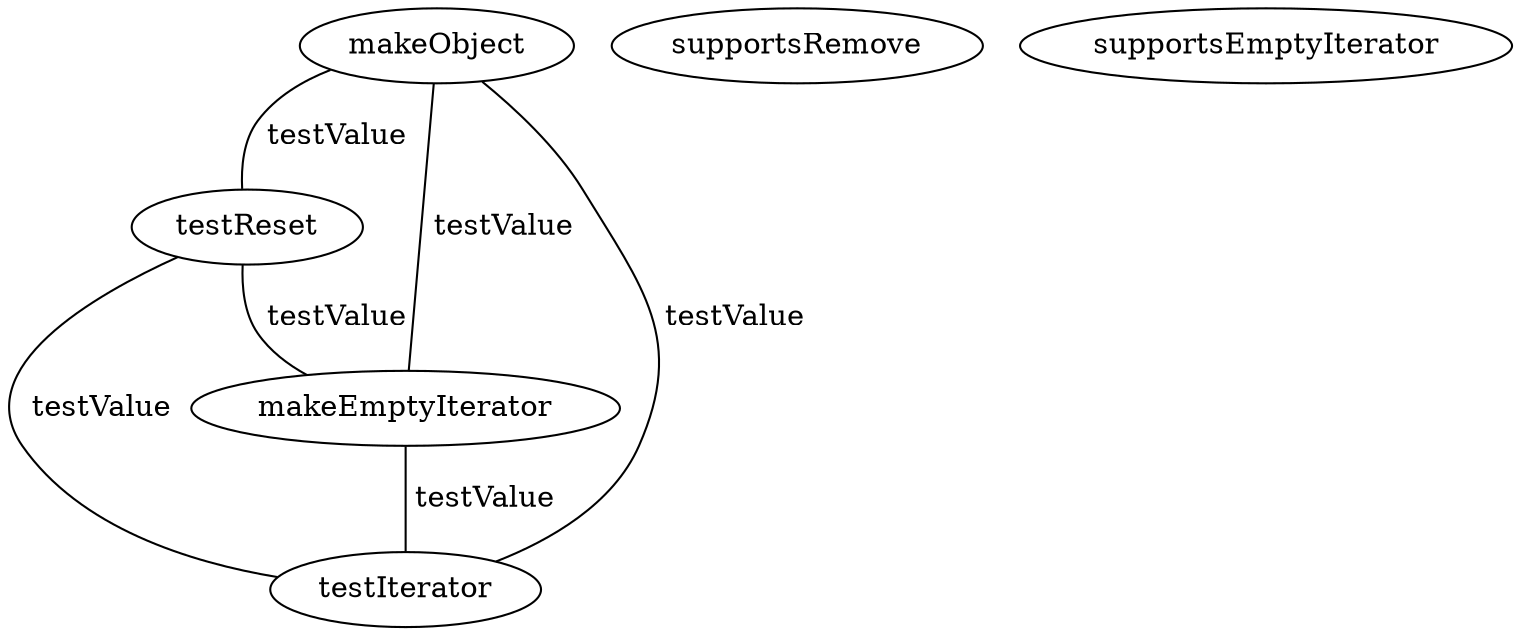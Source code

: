 digraph G {
makeObject;
testReset;
supportsRemove;
makeEmptyIterator;
supportsEmptyIterator;
testIterator;
makeObject -> testReset [label=" testValue", dir=none];
makeObject -> makeEmptyIterator [label=" testValue", dir=none];
makeObject -> testIterator [label=" testValue", dir=none];
testReset -> makeEmptyIterator [label=" testValue", dir=none];
testReset -> testIterator [label=" testValue", dir=none];
makeEmptyIterator -> testIterator [label=" testValue", dir=none];
}